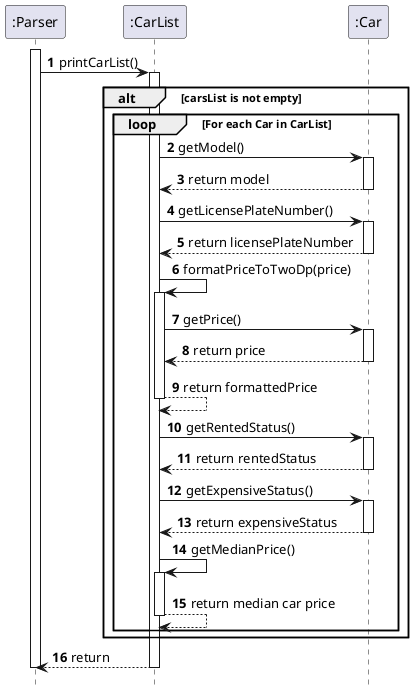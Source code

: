 @startuml
'https://plantuml.com/sequence-diagram

autonumber

participant ":Parser" as Parser
participant ":CarList" as CarList
participant ":Car" as Car

activate Parser
Parser -> CarList : printCarList()
activate CarList
alt carsList is not empty
    loop For each Car in CarList
        CarList -> Car : getModel()
        activate Car
            Car --> CarList : return model
        deactivate Car
        CarList -> Car : getLicensePlateNumber()
        activate Car
            Car --> CarList : return licensePlateNumber
        deactivate Car
        CarList -> CarList : formatPriceToTwoDp(price)
        activate CarList
            CarList -> Car : getPrice()
                activate Car
                    Car --> CarList : return price
                deactivate Car
            CarList --> CarList : return formattedPrice
        deactivate CarList
        CarList -> Car : getRentedStatus()
        activate Car
            Car --> CarList : return rentedStatus
        deactivate Car
        CarList -> Car : getExpensiveStatus()
        activate Car
            Car --> CarList : return expensiveStatus
        deactivate Car
        CarList -> CarList : getMedianPrice()
        activate CarList
            CarList --> CarList : return median car price
        deactivate CarList
    end loop
end alt
Parser <-- CarList : return
deactivate CarList
deactivate Parser
hide footbox
@enduml